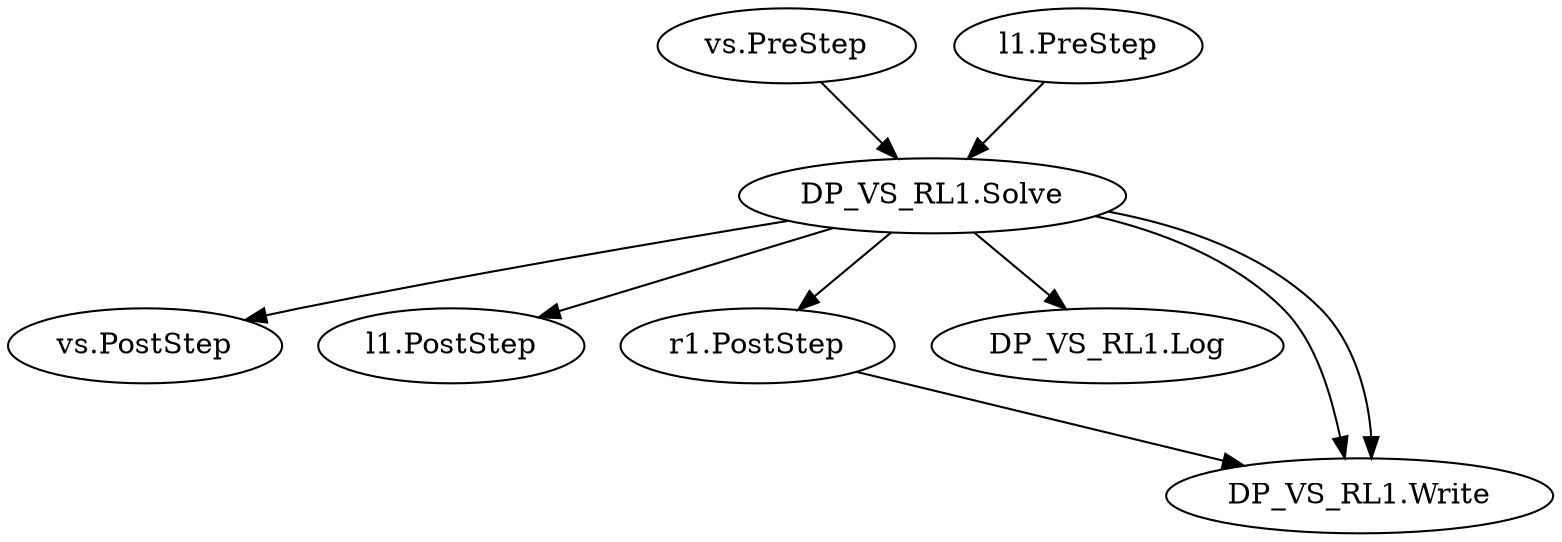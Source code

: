 digraph G {
0[label="vs.PreStep"];
1[label="vs.PostStep"];
2[label="l1.PreStep"];
3[label="l1.PostStep"];
4[label="r1.PostStep"];
5[label="DP_VS_RL1.Solve"];
6[label="DP_VS_RL1.Log"];
7[label="DP_VS_RL1.Write"];
0->5 ;
2->5 ;
4->7 ;
5->7 ;
5->7 ;
5->1 ;
5->3 ;
5->4 ;
5->6 ;
}
